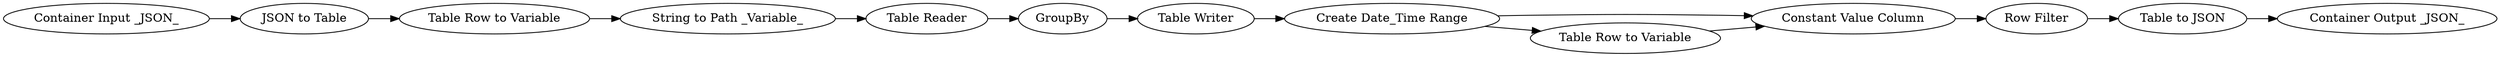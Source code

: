 digraph {
	"5698676293448200419_290" [label="Row Filter"]
	"5698676293448200419_300" [label="Table Row to Variable"]
	"5698676293448200419_288" [label="Constant Value Column"]
	"5698676293448200419_303" [label="Table Writer"]
	"5698676293448200419_301" [label="String to Path _Variable_"]
	"5698676293448200419_6" [label="Table to JSON"]
	"5698676293448200419_2" [label="Container Output _JSON_"]
	"5698676293448200419_287" [label="Create Date_Time Range"]
	"5698676293448200419_304" [label="Table Row to Variable"]
	"5698676293448200419_302" [label="Table Reader"]
	"5698676293448200419_5" [label="JSON to Table"]
	"5698676293448200419_1" [label="Container Input _JSON_"]
	"5698676293448200419_292" [label=GroupBy]
	"5698676293448200419_290" -> "5698676293448200419_6"
	"5698676293448200419_288" -> "5698676293448200419_290"
	"5698676293448200419_301" -> "5698676293448200419_302"
	"5698676293448200419_5" -> "5698676293448200419_300"
	"5698676293448200419_292" -> "5698676293448200419_303"
	"5698676293448200419_302" -> "5698676293448200419_292"
	"5698676293448200419_303" -> "5698676293448200419_287"
	"5698676293448200419_304" -> "5698676293448200419_288"
	"5698676293448200419_287" -> "5698676293448200419_288"
	"5698676293448200419_1" -> "5698676293448200419_5"
	"5698676293448200419_287" -> "5698676293448200419_304"
	"5698676293448200419_300" -> "5698676293448200419_301"
	"5698676293448200419_6" -> "5698676293448200419_2"
	rankdir=LR
}
